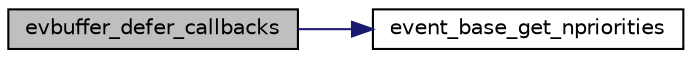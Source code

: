 digraph "evbuffer_defer_callbacks"
{
 // LATEX_PDF_SIZE
  edge [fontname="Helvetica",fontsize="10",labelfontname="Helvetica",labelfontsize="10"];
  node [fontname="Helvetica",fontsize="10",shape=record];
  rankdir="LR";
  Node21 [label="evbuffer_defer_callbacks",height=0.2,width=0.4,color="black", fillcolor="grey75", style="filled", fontcolor="black",tooltip=" "];
  Node21 -> Node22 [color="midnightblue",fontsize="10",style="solid",fontname="Helvetica"];
  Node22 [label="event_base_get_npriorities",height=0.2,width=0.4,color="black", fillcolor="white", style="filled",URL="$event2_2event_8h.html#a3c91bec6e27bf2e26e8ecbb286787cc5",tooltip=" "];
}
